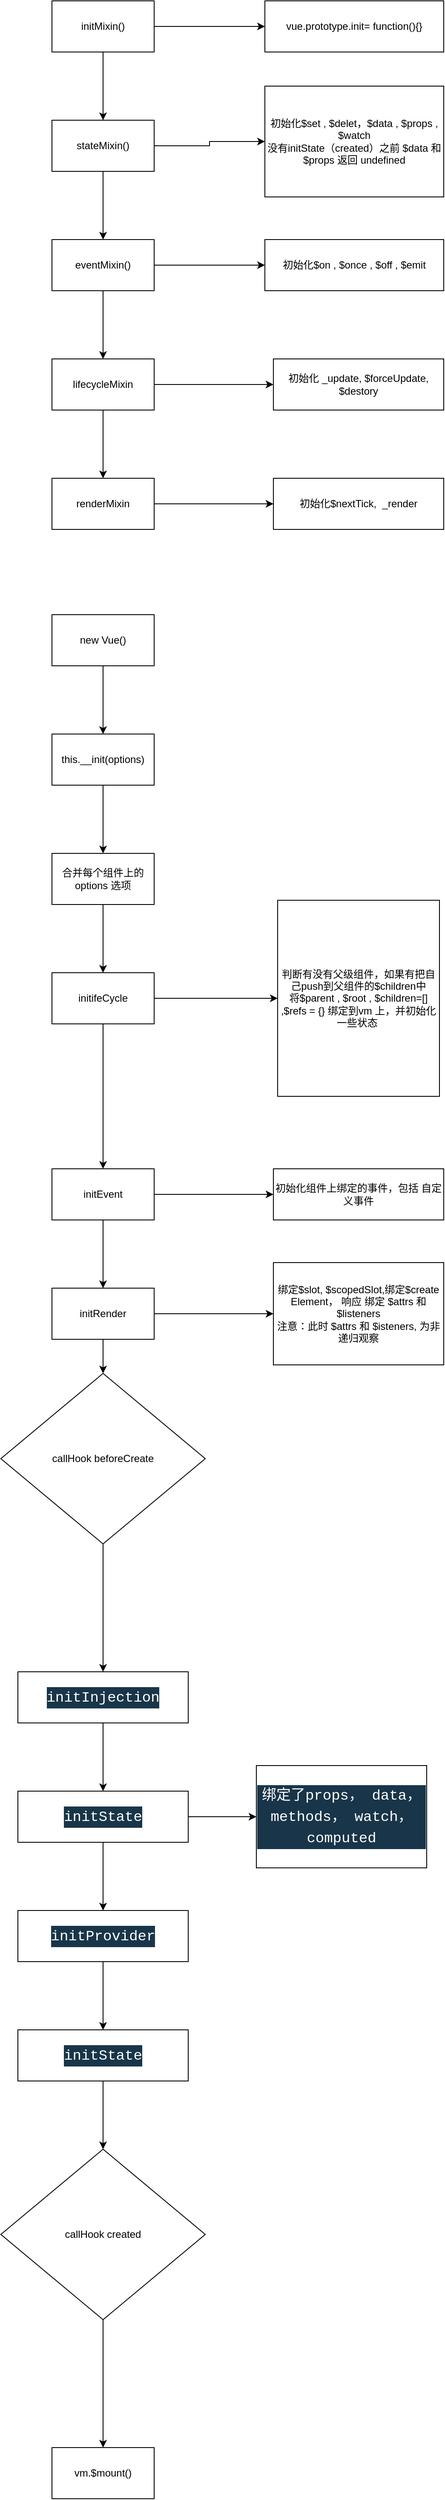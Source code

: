 <mxfile version="21.1.8" type="github">
  <diagram id="C5RBs43oDa-KdzZeNtuy" name="Page-1">
    <mxGraphModel dx="659" dy="875" grid="1" gridSize="10" guides="1" tooltips="1" connect="1" arrows="1" fold="1" page="1" pageScale="1" pageWidth="2339" pageHeight="3300" math="0" shadow="0">
      <root>
        <mxCell id="WIyWlLk6GJQsqaUBKTNV-0" />
        <mxCell id="WIyWlLk6GJQsqaUBKTNV-1" parent="WIyWlLk6GJQsqaUBKTNV-0" />
        <mxCell id="Cw7nx5koGpYLiIqTJ3Ks-4" value="" style="edgeStyle=orthogonalEdgeStyle;rounded=0;orthogonalLoop=1;jettySize=auto;html=1;" edge="1" parent="WIyWlLk6GJQsqaUBKTNV-1" source="Cw7nx5koGpYLiIqTJ3Ks-2" target="Cw7nx5koGpYLiIqTJ3Ks-3">
          <mxGeometry relative="1" as="geometry" />
        </mxCell>
        <mxCell id="Cw7nx5koGpYLiIqTJ3Ks-7" value="" style="edgeStyle=orthogonalEdgeStyle;rounded=0;orthogonalLoop=1;jettySize=auto;html=1;" edge="1" parent="WIyWlLk6GJQsqaUBKTNV-1" source="Cw7nx5koGpYLiIqTJ3Ks-2" target="Cw7nx5koGpYLiIqTJ3Ks-6">
          <mxGeometry relative="1" as="geometry" />
        </mxCell>
        <mxCell id="Cw7nx5koGpYLiIqTJ3Ks-2" value="initMixin()" style="rounded=0;whiteSpace=wrap;html=1;" vertex="1" parent="WIyWlLk6GJQsqaUBKTNV-1">
          <mxGeometry x="460" y="110" width="120" height="60" as="geometry" />
        </mxCell>
        <mxCell id="Cw7nx5koGpYLiIqTJ3Ks-3" value="vue.prototype.init= function(){}" style="rounded=0;whiteSpace=wrap;html=1;" vertex="1" parent="WIyWlLk6GJQsqaUBKTNV-1">
          <mxGeometry x="710" y="110" width="210" height="60" as="geometry" />
        </mxCell>
        <mxCell id="Cw7nx5koGpYLiIqTJ3Ks-9" value="" style="edgeStyle=orthogonalEdgeStyle;rounded=0;orthogonalLoop=1;jettySize=auto;html=1;" edge="1" parent="WIyWlLk6GJQsqaUBKTNV-1" source="Cw7nx5koGpYLiIqTJ3Ks-6" target="Cw7nx5koGpYLiIqTJ3Ks-8">
          <mxGeometry relative="1" as="geometry" />
        </mxCell>
        <mxCell id="Cw7nx5koGpYLiIqTJ3Ks-11" value="" style="edgeStyle=orthogonalEdgeStyle;rounded=0;orthogonalLoop=1;jettySize=auto;html=1;" edge="1" parent="WIyWlLk6GJQsqaUBKTNV-1" source="Cw7nx5koGpYLiIqTJ3Ks-6" target="Cw7nx5koGpYLiIqTJ3Ks-10">
          <mxGeometry relative="1" as="geometry" />
        </mxCell>
        <mxCell id="Cw7nx5koGpYLiIqTJ3Ks-6" value="stateMixin()" style="rounded=0;whiteSpace=wrap;html=1;" vertex="1" parent="WIyWlLk6GJQsqaUBKTNV-1">
          <mxGeometry x="460" y="250" width="120" height="60" as="geometry" />
        </mxCell>
        <mxCell id="Cw7nx5koGpYLiIqTJ3Ks-8" value="初始化$set , $delet，$data , $props , $watch&lt;br&gt;没有initState（created）之前 $data 和 $props 返回 undefined" style="rounded=0;whiteSpace=wrap;html=1;" vertex="1" parent="WIyWlLk6GJQsqaUBKTNV-1">
          <mxGeometry x="710" y="210" width="210" height="130" as="geometry" />
        </mxCell>
        <mxCell id="Cw7nx5koGpYLiIqTJ3Ks-13" value="" style="edgeStyle=orthogonalEdgeStyle;rounded=0;orthogonalLoop=1;jettySize=auto;html=1;" edge="1" parent="WIyWlLk6GJQsqaUBKTNV-1" source="Cw7nx5koGpYLiIqTJ3Ks-10" target="Cw7nx5koGpYLiIqTJ3Ks-12">
          <mxGeometry relative="1" as="geometry" />
        </mxCell>
        <mxCell id="Cw7nx5koGpYLiIqTJ3Ks-15" value="" style="edgeStyle=orthogonalEdgeStyle;rounded=0;orthogonalLoop=1;jettySize=auto;html=1;" edge="1" parent="WIyWlLk6GJQsqaUBKTNV-1" source="Cw7nx5koGpYLiIqTJ3Ks-10" target="Cw7nx5koGpYLiIqTJ3Ks-14">
          <mxGeometry relative="1" as="geometry" />
        </mxCell>
        <mxCell id="Cw7nx5koGpYLiIqTJ3Ks-10" value="eventMixin()" style="whiteSpace=wrap;html=1;rounded=0;" vertex="1" parent="WIyWlLk6GJQsqaUBKTNV-1">
          <mxGeometry x="460" y="390" width="120" height="60" as="geometry" />
        </mxCell>
        <mxCell id="Cw7nx5koGpYLiIqTJ3Ks-12" value="初始化$on , $once , $off , $emit" style="whiteSpace=wrap;html=1;rounded=0;" vertex="1" parent="WIyWlLk6GJQsqaUBKTNV-1">
          <mxGeometry x="710" y="390" width="210" height="60" as="geometry" />
        </mxCell>
        <mxCell id="Cw7nx5koGpYLiIqTJ3Ks-17" value="" style="edgeStyle=orthogonalEdgeStyle;rounded=0;orthogonalLoop=1;jettySize=auto;html=1;" edge="1" parent="WIyWlLk6GJQsqaUBKTNV-1" source="Cw7nx5koGpYLiIqTJ3Ks-14" target="Cw7nx5koGpYLiIqTJ3Ks-16">
          <mxGeometry relative="1" as="geometry" />
        </mxCell>
        <mxCell id="Cw7nx5koGpYLiIqTJ3Ks-19" value="" style="edgeStyle=orthogonalEdgeStyle;rounded=0;orthogonalLoop=1;jettySize=auto;html=1;" edge="1" parent="WIyWlLk6GJQsqaUBKTNV-1" source="Cw7nx5koGpYLiIqTJ3Ks-14" target="Cw7nx5koGpYLiIqTJ3Ks-18">
          <mxGeometry relative="1" as="geometry" />
        </mxCell>
        <mxCell id="Cw7nx5koGpYLiIqTJ3Ks-14" value="lifecycleMixin" style="whiteSpace=wrap;html=1;rounded=0;" vertex="1" parent="WIyWlLk6GJQsqaUBKTNV-1">
          <mxGeometry x="460" y="530" width="120" height="60" as="geometry" />
        </mxCell>
        <mxCell id="Cw7nx5koGpYLiIqTJ3Ks-16" value="初始化 _update, $forceUpdate, $destory" style="whiteSpace=wrap;html=1;rounded=0;" vertex="1" parent="WIyWlLk6GJQsqaUBKTNV-1">
          <mxGeometry x="720" y="530" width="200" height="60" as="geometry" />
        </mxCell>
        <mxCell id="Cw7nx5koGpYLiIqTJ3Ks-21" value="" style="edgeStyle=orthogonalEdgeStyle;rounded=0;orthogonalLoop=1;jettySize=auto;html=1;" edge="1" parent="WIyWlLk6GJQsqaUBKTNV-1" source="Cw7nx5koGpYLiIqTJ3Ks-18" target="Cw7nx5koGpYLiIqTJ3Ks-20">
          <mxGeometry relative="1" as="geometry" />
        </mxCell>
        <mxCell id="Cw7nx5koGpYLiIqTJ3Ks-18" value="renderMixin" style="whiteSpace=wrap;html=1;rounded=0;" vertex="1" parent="WIyWlLk6GJQsqaUBKTNV-1">
          <mxGeometry x="460" y="670" width="120" height="60" as="geometry" />
        </mxCell>
        <mxCell id="Cw7nx5koGpYLiIqTJ3Ks-20" value="初始化$nextTick,&amp;nbsp; _render" style="whiteSpace=wrap;html=1;rounded=0;" vertex="1" parent="WIyWlLk6GJQsqaUBKTNV-1">
          <mxGeometry x="720" y="670" width="200" height="60" as="geometry" />
        </mxCell>
        <mxCell id="Cw7nx5koGpYLiIqTJ3Ks-24" value="" style="edgeStyle=orthogonalEdgeStyle;rounded=0;orthogonalLoop=1;jettySize=auto;html=1;" edge="1" parent="WIyWlLk6GJQsqaUBKTNV-1" source="Cw7nx5koGpYLiIqTJ3Ks-22" target="Cw7nx5koGpYLiIqTJ3Ks-23">
          <mxGeometry relative="1" as="geometry" />
        </mxCell>
        <mxCell id="Cw7nx5koGpYLiIqTJ3Ks-22" value="new Vue()" style="rounded=0;whiteSpace=wrap;html=1;" vertex="1" parent="WIyWlLk6GJQsqaUBKTNV-1">
          <mxGeometry x="460" y="830" width="120" height="60" as="geometry" />
        </mxCell>
        <mxCell id="Cw7nx5koGpYLiIqTJ3Ks-26" value="" style="edgeStyle=orthogonalEdgeStyle;rounded=0;orthogonalLoop=1;jettySize=auto;html=1;" edge="1" parent="WIyWlLk6GJQsqaUBKTNV-1" source="Cw7nx5koGpYLiIqTJ3Ks-23" target="Cw7nx5koGpYLiIqTJ3Ks-25">
          <mxGeometry relative="1" as="geometry" />
        </mxCell>
        <mxCell id="Cw7nx5koGpYLiIqTJ3Ks-23" value="this.__init(options)" style="rounded=0;whiteSpace=wrap;html=1;" vertex="1" parent="WIyWlLk6GJQsqaUBKTNV-1">
          <mxGeometry x="460" y="970" width="120" height="60" as="geometry" />
        </mxCell>
        <mxCell id="Cw7nx5koGpYLiIqTJ3Ks-28" value="" style="edgeStyle=orthogonalEdgeStyle;rounded=0;orthogonalLoop=1;jettySize=auto;html=1;" edge="1" parent="WIyWlLk6GJQsqaUBKTNV-1" source="Cw7nx5koGpYLiIqTJ3Ks-25" target="Cw7nx5koGpYLiIqTJ3Ks-27">
          <mxGeometry relative="1" as="geometry" />
        </mxCell>
        <mxCell id="Cw7nx5koGpYLiIqTJ3Ks-25" value="合并每个组件上的 options 选项" style="rounded=0;whiteSpace=wrap;html=1;" vertex="1" parent="WIyWlLk6GJQsqaUBKTNV-1">
          <mxGeometry x="460" y="1110" width="120" height="60" as="geometry" />
        </mxCell>
        <mxCell id="Cw7nx5koGpYLiIqTJ3Ks-30" value="" style="edgeStyle=orthogonalEdgeStyle;rounded=0;orthogonalLoop=1;jettySize=auto;html=1;" edge="1" parent="WIyWlLk6GJQsqaUBKTNV-1" source="Cw7nx5koGpYLiIqTJ3Ks-27" target="Cw7nx5koGpYLiIqTJ3Ks-29">
          <mxGeometry relative="1" as="geometry" />
        </mxCell>
        <mxCell id="Cw7nx5koGpYLiIqTJ3Ks-32" value="" style="edgeStyle=orthogonalEdgeStyle;rounded=0;orthogonalLoop=1;jettySize=auto;html=1;" edge="1" parent="WIyWlLk6GJQsqaUBKTNV-1" source="Cw7nx5koGpYLiIqTJ3Ks-27" target="Cw7nx5koGpYLiIqTJ3Ks-31">
          <mxGeometry relative="1" as="geometry" />
        </mxCell>
        <mxCell id="Cw7nx5koGpYLiIqTJ3Ks-27" value="initifeCycle" style="rounded=0;whiteSpace=wrap;html=1;" vertex="1" parent="WIyWlLk6GJQsqaUBKTNV-1">
          <mxGeometry x="460" y="1250" width="120" height="60" as="geometry" />
        </mxCell>
        <mxCell id="Cw7nx5koGpYLiIqTJ3Ks-29" value="判断有没有父级组件，如果有把自己push到父组件的$children中&lt;br&gt;将$parent , $root , $children=[] ,$refs = {} 绑定到vm 上，并初始化一些状态&amp;nbsp;" style="rounded=0;whiteSpace=wrap;html=1;" vertex="1" parent="WIyWlLk6GJQsqaUBKTNV-1">
          <mxGeometry x="725" y="1165" width="190" height="230" as="geometry" />
        </mxCell>
        <mxCell id="Cw7nx5koGpYLiIqTJ3Ks-33" style="edgeStyle=orthogonalEdgeStyle;rounded=0;orthogonalLoop=1;jettySize=auto;html=1;" edge="1" parent="WIyWlLk6GJQsqaUBKTNV-1" source="Cw7nx5koGpYLiIqTJ3Ks-31" target="Cw7nx5koGpYLiIqTJ3Ks-34">
          <mxGeometry relative="1" as="geometry">
            <mxPoint x="710" y="1510" as="targetPoint" />
          </mxGeometry>
        </mxCell>
        <mxCell id="Cw7nx5koGpYLiIqTJ3Ks-36" value="" style="edgeStyle=orthogonalEdgeStyle;rounded=0;orthogonalLoop=1;jettySize=auto;html=1;" edge="1" parent="WIyWlLk6GJQsqaUBKTNV-1" source="Cw7nx5koGpYLiIqTJ3Ks-31" target="Cw7nx5koGpYLiIqTJ3Ks-35">
          <mxGeometry relative="1" as="geometry" />
        </mxCell>
        <mxCell id="Cw7nx5koGpYLiIqTJ3Ks-31" value="initEvent" style="rounded=0;whiteSpace=wrap;html=1;" vertex="1" parent="WIyWlLk6GJQsqaUBKTNV-1">
          <mxGeometry x="460" y="1480" width="120" height="60" as="geometry" />
        </mxCell>
        <mxCell id="Cw7nx5koGpYLiIqTJ3Ks-34" value="初始化组件上绑定的事件，包括 自定义事件" style="rounded=0;whiteSpace=wrap;html=1;" vertex="1" parent="WIyWlLk6GJQsqaUBKTNV-1">
          <mxGeometry x="720" y="1480" width="200" height="60" as="geometry" />
        </mxCell>
        <mxCell id="Cw7nx5koGpYLiIqTJ3Ks-38" value="" style="edgeStyle=orthogonalEdgeStyle;rounded=0;orthogonalLoop=1;jettySize=auto;html=1;" edge="1" parent="WIyWlLk6GJQsqaUBKTNV-1" source="Cw7nx5koGpYLiIqTJ3Ks-35" target="Cw7nx5koGpYLiIqTJ3Ks-37">
          <mxGeometry relative="1" as="geometry" />
        </mxCell>
        <mxCell id="Cw7nx5koGpYLiIqTJ3Ks-40" value="" style="edgeStyle=orthogonalEdgeStyle;rounded=0;orthogonalLoop=1;jettySize=auto;html=1;" edge="1" parent="WIyWlLk6GJQsqaUBKTNV-1" source="Cw7nx5koGpYLiIqTJ3Ks-35" target="Cw7nx5koGpYLiIqTJ3Ks-43">
          <mxGeometry relative="1" as="geometry">
            <mxPoint x="520" y="1760" as="targetPoint" />
          </mxGeometry>
        </mxCell>
        <mxCell id="Cw7nx5koGpYLiIqTJ3Ks-35" value="initRender" style="rounded=0;whiteSpace=wrap;html=1;" vertex="1" parent="WIyWlLk6GJQsqaUBKTNV-1">
          <mxGeometry x="460" y="1620" width="120" height="60" as="geometry" />
        </mxCell>
        <mxCell id="Cw7nx5koGpYLiIqTJ3Ks-37" value="绑定$slot, $scopedSlot,绑定$create Element， 响应 绑定 $attrs 和 $listeners&lt;br&gt;注意：此时 $attrs 和 $isteners, 为非递归观察" style="rounded=0;whiteSpace=wrap;html=1;" vertex="1" parent="WIyWlLk6GJQsqaUBKTNV-1">
          <mxGeometry x="720" y="1590" width="200" height="120" as="geometry" />
        </mxCell>
        <mxCell id="Cw7nx5koGpYLiIqTJ3Ks-45" value="" style="edgeStyle=orthogonalEdgeStyle;rounded=0;orthogonalLoop=1;jettySize=auto;html=1;" edge="1" parent="WIyWlLk6GJQsqaUBKTNV-1" source="Cw7nx5koGpYLiIqTJ3Ks-43" target="Cw7nx5koGpYLiIqTJ3Ks-44">
          <mxGeometry relative="1" as="geometry" />
        </mxCell>
        <mxCell id="Cw7nx5koGpYLiIqTJ3Ks-43" value="callHook beforeCreate" style="rhombus;whiteSpace=wrap;html=1;" vertex="1" parent="WIyWlLk6GJQsqaUBKTNV-1">
          <mxGeometry x="400" y="1720" width="240" height="200" as="geometry" />
        </mxCell>
        <mxCell id="Cw7nx5koGpYLiIqTJ3Ks-49" value="" style="edgeStyle=orthogonalEdgeStyle;rounded=0;orthogonalLoop=1;jettySize=auto;html=1;" edge="1" parent="WIyWlLk6GJQsqaUBKTNV-1" source="Cw7nx5koGpYLiIqTJ3Ks-44" target="Cw7nx5koGpYLiIqTJ3Ks-48">
          <mxGeometry relative="1" as="geometry" />
        </mxCell>
        <mxCell id="Cw7nx5koGpYLiIqTJ3Ks-44" value="&lt;div style=&quot;color: rgb(255, 255, 255); background-color: rgb(25, 53, 73); font-family: &amp;quot;Operator Mono&amp;quot;, Menlo, Monaco, &amp;quot;Courier New&amp;quot;, monospace, Menlo, Monaco, &amp;quot;Courier New&amp;quot;, monospace; font-size: 17px; line-height: 25px;&quot;&gt;initInjection&lt;/div&gt;" style="whiteSpace=wrap;html=1;" vertex="1" parent="WIyWlLk6GJQsqaUBKTNV-1">
          <mxGeometry x="420" y="2070" width="200" height="60" as="geometry" />
        </mxCell>
        <mxCell id="Cw7nx5koGpYLiIqTJ3Ks-51" value="" style="edgeStyle=orthogonalEdgeStyle;rounded=0;orthogonalLoop=1;jettySize=auto;html=1;" edge="1" parent="WIyWlLk6GJQsqaUBKTNV-1" source="Cw7nx5koGpYLiIqTJ3Ks-48" target="Cw7nx5koGpYLiIqTJ3Ks-50">
          <mxGeometry relative="1" as="geometry" />
        </mxCell>
        <mxCell id="Cw7nx5koGpYLiIqTJ3Ks-53" value="" style="edgeStyle=orthogonalEdgeStyle;rounded=0;orthogonalLoop=1;jettySize=auto;html=1;" edge="1" parent="WIyWlLk6GJQsqaUBKTNV-1" source="Cw7nx5koGpYLiIqTJ3Ks-48" target="Cw7nx5koGpYLiIqTJ3Ks-52">
          <mxGeometry relative="1" as="geometry" />
        </mxCell>
        <mxCell id="Cw7nx5koGpYLiIqTJ3Ks-48" value="&lt;div style=&quot;color: rgb(255, 255, 255); background-color: rgb(25, 53, 73); font-family: &amp;quot;Operator Mono&amp;quot;, Menlo, Monaco, &amp;quot;Courier New&amp;quot;, monospace, Menlo, Monaco, &amp;quot;Courier New&amp;quot;, monospace; font-size: 17px; line-height: 25px;&quot;&gt;initState&lt;/div&gt;" style="whiteSpace=wrap;html=1;" vertex="1" parent="WIyWlLk6GJQsqaUBKTNV-1">
          <mxGeometry x="420" y="2210" width="200" height="60" as="geometry" />
        </mxCell>
        <mxCell id="Cw7nx5koGpYLiIqTJ3Ks-50" value="&lt;div style=&quot;color: rgb(255, 255, 255); background-color: rgb(25, 53, 73); font-family: &amp;quot;Operator Mono&amp;quot;, Menlo, Monaco, &amp;quot;Courier New&amp;quot;, monospace, Menlo, Monaco, &amp;quot;Courier New&amp;quot;, monospace; font-size: 17px; line-height: 25px;&quot;&gt;绑定了props， data， methods， watch， computed&lt;/div&gt;" style="whiteSpace=wrap;html=1;" vertex="1" parent="WIyWlLk6GJQsqaUBKTNV-1">
          <mxGeometry x="700" y="2180" width="200" height="120" as="geometry" />
        </mxCell>
        <mxCell id="Cw7nx5koGpYLiIqTJ3Ks-55" value="" style="edgeStyle=orthogonalEdgeStyle;rounded=0;orthogonalLoop=1;jettySize=auto;html=1;" edge="1" parent="WIyWlLk6GJQsqaUBKTNV-1" source="Cw7nx5koGpYLiIqTJ3Ks-52" target="Cw7nx5koGpYLiIqTJ3Ks-54">
          <mxGeometry relative="1" as="geometry" />
        </mxCell>
        <mxCell id="Cw7nx5koGpYLiIqTJ3Ks-52" value="&lt;div style=&quot;color: rgb(255, 255, 255); background-color: rgb(25, 53, 73); font-family: &amp;quot;Operator Mono&amp;quot;, Menlo, Monaco, &amp;quot;Courier New&amp;quot;, monospace, Menlo, Monaco, &amp;quot;Courier New&amp;quot;, monospace; font-size: 17px; line-height: 25px;&quot;&gt;initProvider&lt;/div&gt;" style="whiteSpace=wrap;html=1;" vertex="1" parent="WIyWlLk6GJQsqaUBKTNV-1">
          <mxGeometry x="420" y="2350" width="200" height="60" as="geometry" />
        </mxCell>
        <mxCell id="Cw7nx5koGpYLiIqTJ3Ks-64" style="edgeStyle=orthogonalEdgeStyle;rounded=0;orthogonalLoop=1;jettySize=auto;html=1;entryX=0.5;entryY=0;entryDx=0;entryDy=0;" edge="1" parent="WIyWlLk6GJQsqaUBKTNV-1" source="Cw7nx5koGpYLiIqTJ3Ks-54" target="Cw7nx5koGpYLiIqTJ3Ks-63">
          <mxGeometry relative="1" as="geometry" />
        </mxCell>
        <mxCell id="Cw7nx5koGpYLiIqTJ3Ks-54" value="&lt;div style=&quot;color: rgb(255, 255, 255); background-color: rgb(25, 53, 73); font-family: &amp;quot;Operator Mono&amp;quot;, Menlo, Monaco, &amp;quot;Courier New&amp;quot;, monospace, Menlo, Monaco, &amp;quot;Courier New&amp;quot;, monospace; font-size: 17px; line-height: 25px;&quot;&gt;initState&lt;/div&gt;" style="whiteSpace=wrap;html=1;" vertex="1" parent="WIyWlLk6GJQsqaUBKTNV-1">
          <mxGeometry x="420" y="2490" width="200" height="60" as="geometry" />
        </mxCell>
        <mxCell id="Cw7nx5koGpYLiIqTJ3Ks-66" value="" style="edgeStyle=orthogonalEdgeStyle;rounded=0;orthogonalLoop=1;jettySize=auto;html=1;" edge="1" parent="WIyWlLk6GJQsqaUBKTNV-1" source="Cw7nx5koGpYLiIqTJ3Ks-63" target="Cw7nx5koGpYLiIqTJ3Ks-65">
          <mxGeometry relative="1" as="geometry" />
        </mxCell>
        <mxCell id="Cw7nx5koGpYLiIqTJ3Ks-63" value="callHook created" style="rhombus;whiteSpace=wrap;html=1;" vertex="1" parent="WIyWlLk6GJQsqaUBKTNV-1">
          <mxGeometry x="400" y="2630" width="240" height="200" as="geometry" />
        </mxCell>
        <mxCell id="Cw7nx5koGpYLiIqTJ3Ks-65" value="vm.$mount()" style="whiteSpace=wrap;html=1;" vertex="1" parent="WIyWlLk6GJQsqaUBKTNV-1">
          <mxGeometry x="460" y="2980" width="120" height="60" as="geometry" />
        </mxCell>
      </root>
    </mxGraphModel>
  </diagram>
</mxfile>
